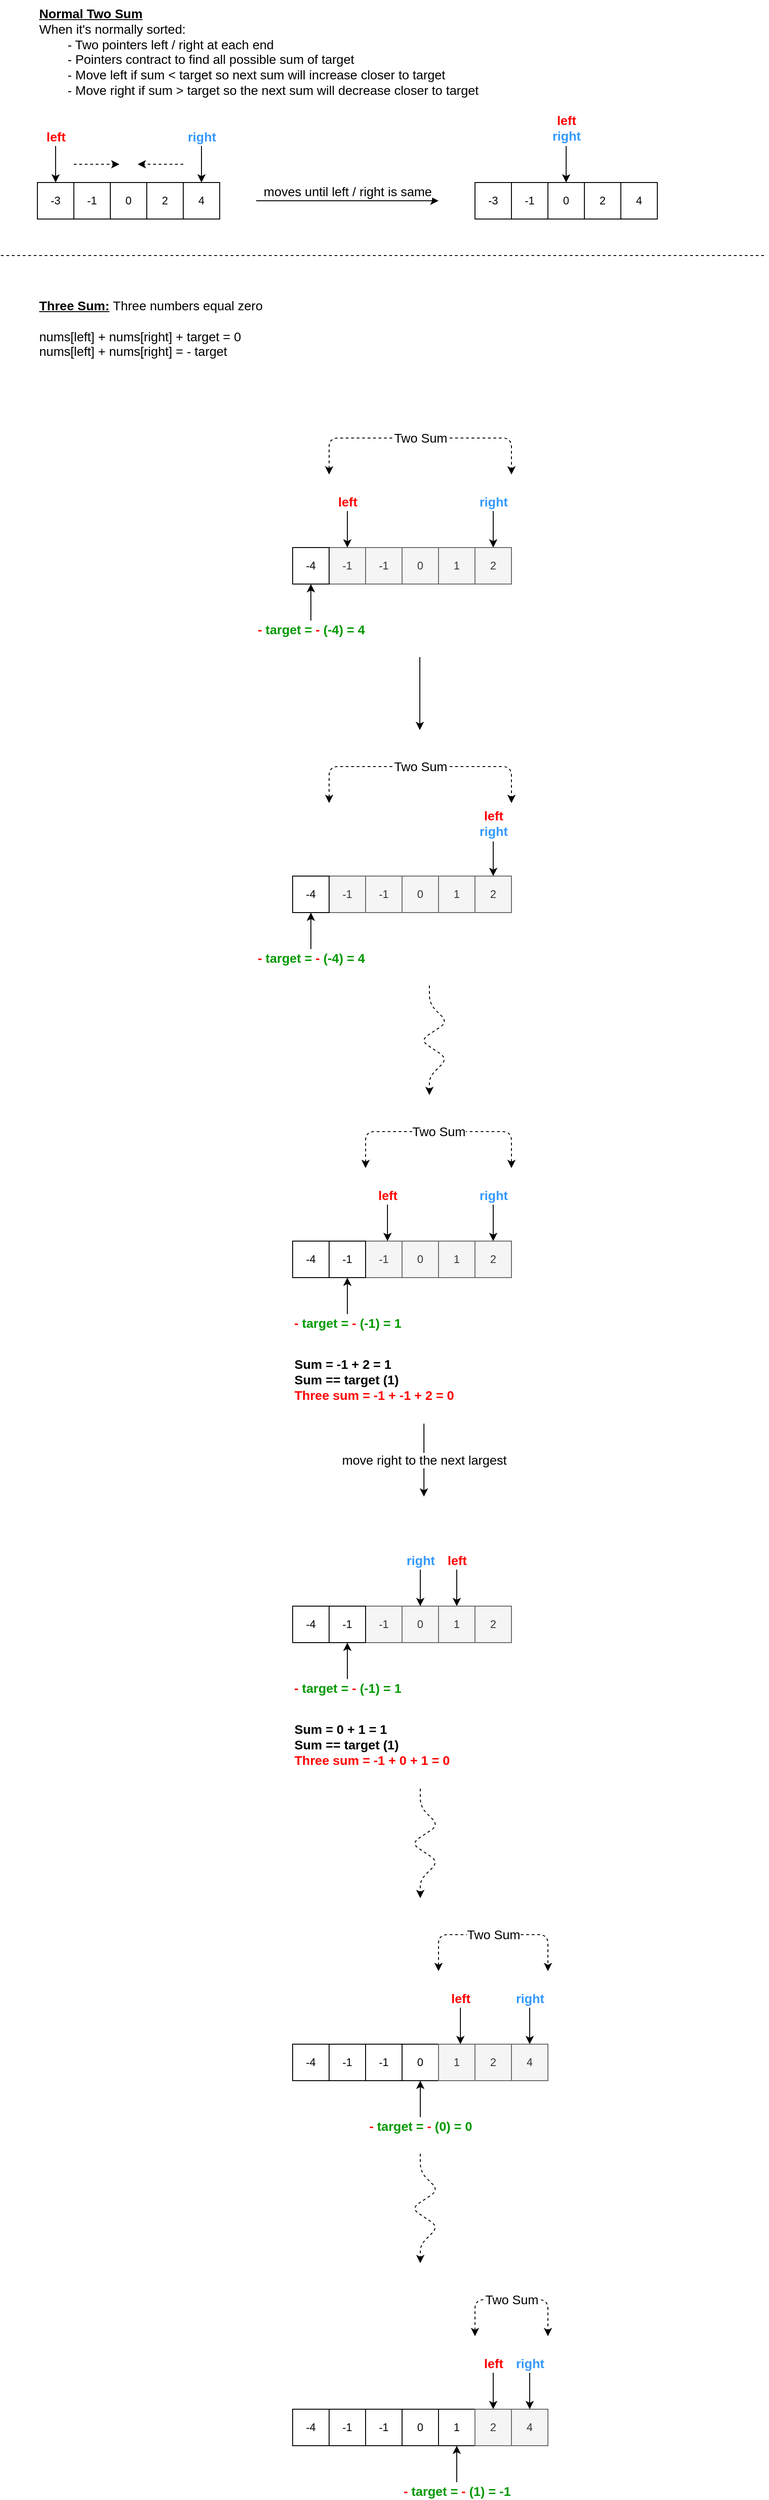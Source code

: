 <mxfile version="14.9.0" type="device"><diagram id="oloFFtSny5KsFjuhx8s8" name="Page-1"><mxGraphModel dx="1422" dy="805" grid="1" gridSize="10" guides="1" tooltips="1" connect="1" arrows="1" fold="1" page="1" pageScale="1" pageWidth="850" pageHeight="1100" math="0" shadow="0"><root><mxCell id="0"/><mxCell id="1" parent="0"/><mxCell id="YDQfxPyIQ3v0BvwUEyNf-18" value="0" style="rounded=0;whiteSpace=wrap;html=1;" parent="1" vertex="1"><mxGeometry x="120" y="240" width="40" height="40" as="geometry"/></mxCell><mxCell id="YDQfxPyIQ3v0BvwUEyNf-19" value="-1" style="rounded=0;whiteSpace=wrap;html=1;" parent="1" vertex="1"><mxGeometry x="80" y="240" width="40" height="40" as="geometry"/></mxCell><mxCell id="YDQfxPyIQ3v0BvwUEyNf-20" value="2" style="rounded=0;whiteSpace=wrap;html=1;" parent="1" vertex="1"><mxGeometry x="160" y="240" width="40" height="40" as="geometry"/></mxCell><mxCell id="YDQfxPyIQ3v0BvwUEyNf-21" value="-3" style="rounded=0;whiteSpace=wrap;html=1;" parent="1" vertex="1"><mxGeometry x="40" y="240" width="40" height="40" as="geometry"/></mxCell><mxCell id="YDQfxPyIQ3v0BvwUEyNf-22" value="4" style="rounded=0;whiteSpace=wrap;html=1;" parent="1" vertex="1"><mxGeometry x="200" y="240" width="40" height="40" as="geometry"/></mxCell><mxCell id="YDQfxPyIQ3v0BvwUEyNf-23" value="&lt;span&gt;&lt;b&gt;&lt;u&gt;Normal Two Sum&lt;/u&gt;&lt;/b&gt;&lt;br&gt;When it's normally sorted:&lt;br&gt;&lt;span style=&quot;white-space: pre&quot;&gt;&#9;&lt;/span&gt;- Two pointers left / right at each end&lt;br&gt;&lt;span style=&quot;white-space: pre&quot;&gt;&#9;&lt;/span&gt;- Pointers contract to find all possible sum of target&lt;br&gt;&lt;span style=&quot;white-space: pre&quot;&gt;&#9;&lt;/span&gt;- Move left if sum &amp;lt; target so next sum will increase closer to target&lt;br&gt;&lt;span style=&quot;white-space: pre&quot;&gt;&#9;&lt;/span&gt;- Move right if sum &amp;gt; target so the next sum will decrease closer to target&amp;nbsp;&lt;/span&gt;" style="text;html=1;strokeColor=none;fillColor=none;align=left;verticalAlign=top;whiteSpace=wrap;rounded=0;fontStyle=0;fontSize=14;spacingTop=0;" parent="1" vertex="1"><mxGeometry x="40" y="40" width="800" height="120" as="geometry"/></mxCell><mxCell id="YDQfxPyIQ3v0BvwUEyNf-24" value="&lt;font color=&quot;#ff0000&quot;&gt;left&lt;/font&gt;" style="endArrow=classic;html=1;fontStyle=1;fontSize=14;" parent="1" edge="1"><mxGeometry x="-1" y="-10" width="50" height="50" relative="1" as="geometry"><mxPoint x="60" y="200" as="sourcePoint"/><mxPoint x="60" y="240" as="targetPoint"/><mxPoint x="10" y="-10" as="offset"/></mxGeometry></mxCell><mxCell id="YDQfxPyIQ3v0BvwUEyNf-25" value="&lt;font color=&quot;#3399ff&quot;&gt;right&lt;/font&gt;" style="endArrow=classic;html=1;entryX=0.5;entryY=0;entryDx=0;entryDy=0;fontStyle=1;fontSize=14;" parent="1" target="YDQfxPyIQ3v0BvwUEyNf-22" edge="1"><mxGeometry x="-1" y="-10" width="50" height="50" relative="1" as="geometry"><mxPoint x="220" y="200" as="sourcePoint"/><mxPoint x="239" y="240" as="targetPoint"/><mxPoint x="10" y="-10" as="offset"/></mxGeometry></mxCell><mxCell id="YDQfxPyIQ3v0BvwUEyNf-26" value="" style="endArrow=classic;html=1;fontSize=14;dashed=1;" parent="1" edge="1"><mxGeometry width="50" height="50" relative="1" as="geometry"><mxPoint x="80" y="220" as="sourcePoint"/><mxPoint x="130" y="220" as="targetPoint"/></mxGeometry></mxCell><mxCell id="YDQfxPyIQ3v0BvwUEyNf-27" value="" style="endArrow=classic;html=1;fontSize=14;dashed=1;" parent="1" edge="1"><mxGeometry width="50" height="50" relative="1" as="geometry"><mxPoint x="200" y="220" as="sourcePoint"/><mxPoint x="150" y="220" as="targetPoint"/></mxGeometry></mxCell><mxCell id="YDQfxPyIQ3v0BvwUEyNf-28" value="0" style="rounded=0;whiteSpace=wrap;html=1;" parent="1" vertex="1"><mxGeometry x="600" y="240" width="40" height="40" as="geometry"/></mxCell><mxCell id="YDQfxPyIQ3v0BvwUEyNf-29" value="-1" style="rounded=0;whiteSpace=wrap;html=1;" parent="1" vertex="1"><mxGeometry x="560" y="240" width="40" height="40" as="geometry"/></mxCell><mxCell id="YDQfxPyIQ3v0BvwUEyNf-30" value="2" style="rounded=0;whiteSpace=wrap;html=1;" parent="1" vertex="1"><mxGeometry x="640" y="240" width="40" height="40" as="geometry"/></mxCell><mxCell id="YDQfxPyIQ3v0BvwUEyNf-31" value="-3" style="rounded=0;whiteSpace=wrap;html=1;" parent="1" vertex="1"><mxGeometry x="520" y="240" width="40" height="40" as="geometry"/></mxCell><mxCell id="YDQfxPyIQ3v0BvwUEyNf-32" value="4" style="rounded=0;whiteSpace=wrap;html=1;" parent="1" vertex="1"><mxGeometry x="680" y="240" width="40" height="40" as="geometry"/></mxCell><mxCell id="YDQfxPyIQ3v0BvwUEyNf-33" value="&lt;font color=&quot;#ff0000&quot;&gt;left&lt;/font&gt;&lt;br&gt;&lt;font color=&quot;#3399ff&quot;&gt;right&lt;/font&gt;" style="endArrow=classic;html=1;entryX=0.5;entryY=0;entryDx=0;entryDy=0;fontStyle=1;fontSize=14;" parent="1" target="YDQfxPyIQ3v0BvwUEyNf-28" edge="1"><mxGeometry x="-1" y="-20" width="50" height="50" relative="1" as="geometry"><mxPoint x="620" y="200" as="sourcePoint"/><mxPoint x="1040" y="310" as="targetPoint"/><mxPoint x="20" y="-20" as="offset"/></mxGeometry></mxCell><mxCell id="YDQfxPyIQ3v0BvwUEyNf-34" value="moves until left / right is same" style="endArrow=classic;html=1;fontSize=14;" parent="1" edge="1"><mxGeometry y="10" width="50" height="50" relative="1" as="geometry"><mxPoint x="280" y="260" as="sourcePoint"/><mxPoint x="480" y="260" as="targetPoint"/><mxPoint as="offset"/></mxGeometry></mxCell><mxCell id="YDQfxPyIQ3v0BvwUEyNf-35" value="&lt;u style=&quot;font-weight: bold&quot;&gt;Three Sum:&lt;/u&gt;&amp;nbsp;Three numbers equal zero&lt;br&gt;&lt;br&gt;nums[left] + nums[right] + target = 0&lt;br&gt;nums[left] + nums[right] = - target" style="text;html=1;strokeColor=none;fillColor=none;align=left;verticalAlign=top;whiteSpace=wrap;rounded=0;fontStyle=0;fontSize=14;spacingTop=0;" parent="1" vertex="1"><mxGeometry x="40" y="360" width="800" height="120" as="geometry"/></mxCell><mxCell id="YDQfxPyIQ3v0BvwUEyNf-36" value="" style="endArrow=none;html=1;dashed=1;" parent="1" edge="1"><mxGeometry width="50" height="50" relative="1" as="geometry"><mxPoint y="320" as="sourcePoint"/><mxPoint x="840" y="320" as="targetPoint"/></mxGeometry></mxCell><mxCell id="YDQfxPyIQ3v0BvwUEyNf-37" value="-1" style="rounded=0;whiteSpace=wrap;html=1;fillColor=#f5f5f5;strokeColor=#666666;fontColor=#333333;" parent="1" vertex="1"><mxGeometry x="400" y="1400" width="40" height="40" as="geometry"/></mxCell><mxCell id="YDQfxPyIQ3v0BvwUEyNf-38" value="-1" style="rounded=0;whiteSpace=wrap;html=1;" parent="1" vertex="1"><mxGeometry x="360" y="1400" width="40" height="40" as="geometry"/></mxCell><mxCell id="YDQfxPyIQ3v0BvwUEyNf-39" value="0" style="rounded=0;whiteSpace=wrap;html=1;fillColor=#f5f5f5;strokeColor=#666666;fontColor=#333333;" parent="1" vertex="1"><mxGeometry x="440" y="1400" width="40" height="40" as="geometry"/></mxCell><mxCell id="YDQfxPyIQ3v0BvwUEyNf-40" value="-4" style="rounded=0;whiteSpace=wrap;html=1;" parent="1" vertex="1"><mxGeometry x="320" y="1400" width="40" height="40" as="geometry"/></mxCell><mxCell id="YDQfxPyIQ3v0BvwUEyNf-42" value="&lt;font color=&quot;#ff0000&quot;&gt;left&lt;/font&gt;" style="endArrow=classic;html=1;fontStyle=1;fontSize=14;" parent="1" edge="1"><mxGeometry x="-1" y="-10" width="50" height="50" relative="1" as="geometry"><mxPoint x="424" y="1360" as="sourcePoint"/><mxPoint x="424" y="1400" as="targetPoint"/><mxPoint x="10" y="-10" as="offset"/></mxGeometry></mxCell><mxCell id="YDQfxPyIQ3v0BvwUEyNf-43" value="&lt;font color=&quot;#3399ff&quot;&gt;right&lt;/font&gt;" style="endArrow=classic;html=1;entryX=0.5;entryY=0;entryDx=0;entryDy=0;fontStyle=1;fontSize=14;" parent="1" target="YDQfxPyIQ3v0BvwUEyNf-47" edge="1"><mxGeometry x="-1" y="-10" width="50" height="50" relative="1" as="geometry"><mxPoint x="540" y="1360" as="sourcePoint"/><mxPoint x="580" y="1400" as="targetPoint"/><mxPoint x="10" y="-10" as="offset"/></mxGeometry></mxCell><mxCell id="YDQfxPyIQ3v0BvwUEyNf-46" value="1" style="rounded=0;whiteSpace=wrap;html=1;fillColor=#f5f5f5;strokeColor=#666666;fontColor=#333333;" parent="1" vertex="1"><mxGeometry x="480" y="1400" width="40" height="40" as="geometry"/></mxCell><mxCell id="YDQfxPyIQ3v0BvwUEyNf-47" value="2" style="rounded=0;whiteSpace=wrap;html=1;fillColor=#f5f5f5;strokeColor=#666666;fontColor=#333333;" parent="1" vertex="1"><mxGeometry x="520" y="1400" width="40" height="40" as="geometry"/></mxCell><mxCell id="YDQfxPyIQ3v0BvwUEyNf-49" value="&lt;font color=&quot;#ff0000&quot;&gt;-&lt;/font&gt;&lt;font color=&quot;#009900&quot;&gt; target = &lt;/font&gt;&lt;font color=&quot;#ff0000&quot;&gt;-&lt;/font&gt;&lt;font color=&quot;#009900&quot;&gt; (-1) = 1&lt;/font&gt;" style="endArrow=classic;html=1;fontStyle=1;fontSize=14;entryX=0.5;entryY=1;entryDx=0;entryDy=0;" parent="1" target="YDQfxPyIQ3v0BvwUEyNf-38" edge="1"><mxGeometry x="-1" y="-10" width="50" height="50" relative="1" as="geometry"><mxPoint x="380" y="1480" as="sourcePoint"/><mxPoint x="434" y="1510" as="targetPoint"/><mxPoint x="-10" y="10" as="offset"/></mxGeometry></mxCell><mxCell id="YDQfxPyIQ3v0BvwUEyNf-50" value="-1" style="rounded=0;whiteSpace=wrap;html=1;fillColor=#f5f5f5;strokeColor=#666666;fontColor=#333333;" parent="1" vertex="1"><mxGeometry x="400" y="1800" width="40" height="40" as="geometry"/></mxCell><mxCell id="YDQfxPyIQ3v0BvwUEyNf-51" value="-1" style="rounded=0;whiteSpace=wrap;html=1;" parent="1" vertex="1"><mxGeometry x="360" y="1800" width="40" height="40" as="geometry"/></mxCell><mxCell id="YDQfxPyIQ3v0BvwUEyNf-52" value="0" style="rounded=0;whiteSpace=wrap;html=1;fillColor=#f5f5f5;strokeColor=#666666;fontColor=#333333;" parent="1" vertex="1"><mxGeometry x="440" y="1800" width="40" height="40" as="geometry"/></mxCell><mxCell id="YDQfxPyIQ3v0BvwUEyNf-53" value="-4" style="rounded=0;whiteSpace=wrap;html=1;" parent="1" vertex="1"><mxGeometry x="320" y="1800" width="40" height="40" as="geometry"/></mxCell><mxCell id="YDQfxPyIQ3v0BvwUEyNf-55" value="&lt;font color=&quot;#ff0000&quot;&gt;left&lt;/font&gt;" style="endArrow=classic;html=1;fontStyle=1;fontSize=14;entryX=0.5;entryY=0;entryDx=0;entryDy=0;" parent="1" edge="1" target="YDQfxPyIQ3v0BvwUEyNf-57"><mxGeometry x="-1" y="-10" width="50" height="50" relative="1" as="geometry"><mxPoint x="500" y="1760" as="sourcePoint"/><mxPoint x="424" y="1800" as="targetPoint"/><mxPoint x="10" y="-10" as="offset"/></mxGeometry></mxCell><mxCell id="YDQfxPyIQ3v0BvwUEyNf-56" value="&lt;font color=&quot;#3399ff&quot;&gt;right&lt;/font&gt;" style="endArrow=classic;html=1;fontStyle=1;fontSize=14;entryX=0.5;entryY=0;entryDx=0;entryDy=0;" parent="1" target="YDQfxPyIQ3v0BvwUEyNf-52" edge="1"><mxGeometry x="-1" y="-10" width="50" height="50" relative="1" as="geometry"><mxPoint x="460" y="1760" as="sourcePoint"/><mxPoint x="420" y="1790" as="targetPoint"/><mxPoint x="10" y="-10" as="offset"/></mxGeometry></mxCell><mxCell id="YDQfxPyIQ3v0BvwUEyNf-57" value="1" style="rounded=0;whiteSpace=wrap;html=1;fillColor=#f5f5f5;strokeColor=#666666;fontColor=#333333;" parent="1" vertex="1"><mxGeometry x="480" y="1800" width="40" height="40" as="geometry"/></mxCell><mxCell id="YDQfxPyIQ3v0BvwUEyNf-58" value="2" style="rounded=0;whiteSpace=wrap;html=1;fillColor=#f5f5f5;strokeColor=#666666;fontColor=#333333;" parent="1" vertex="1"><mxGeometry x="520" y="1800" width="40" height="40" as="geometry"/></mxCell><mxCell id="YDQfxPyIQ3v0BvwUEyNf-60" value="&lt;font color=&quot;#ff0000&quot;&gt;-&lt;/font&gt;&lt;font color=&quot;#009900&quot;&gt; target = &lt;/font&gt;&lt;font color=&quot;#ff0000&quot;&gt;-&lt;/font&gt;&lt;font color=&quot;#009900&quot;&gt; (-1) = 1&lt;/font&gt;" style="endArrow=classic;html=1;fontStyle=1;fontSize=14;entryX=0.5;entryY=1;entryDx=0;entryDy=0;" parent="1" target="YDQfxPyIQ3v0BvwUEyNf-51" edge="1"><mxGeometry x="-1" y="-10" width="50" height="50" relative="1" as="geometry"><mxPoint x="380" y="1880" as="sourcePoint"/><mxPoint x="20" y="1850" as="targetPoint"/><mxPoint x="-10" y="10" as="offset"/></mxGeometry></mxCell><mxCell id="YDQfxPyIQ3v0BvwUEyNf-61" value="Sum = -1 + 2 = 1&lt;br&gt;Sum == target (1)&lt;br&gt;&lt;span style=&quot;color: rgb(255 , 0 , 0)&quot;&gt;Three sum = -1 + -1 + 2 = 0&lt;/span&gt;" style="text;html=1;strokeColor=none;fillColor=none;align=left;verticalAlign=top;whiteSpace=wrap;rounded=0;fontSize=14;fontStyle=1" parent="1" vertex="1"><mxGeometry x="320" y="1520" width="240" height="80" as="geometry"/></mxCell><mxCell id="YDQfxPyIQ3v0BvwUEyNf-62" value="move right to the next largest" style="endArrow=classic;html=1;fontSize=14;" parent="1" edge="1"><mxGeometry width="50" height="50" relative="1" as="geometry"><mxPoint x="464" y="1600" as="sourcePoint"/><mxPoint x="464" y="1680" as="targetPoint"/><mxPoint as="offset"/></mxGeometry></mxCell><mxCell id="YDQfxPyIQ3v0BvwUEyNf-63" value="Sum = 0 + 1 = 1&lt;br&gt;Sum == target (1)&lt;br&gt;&lt;font color=&quot;#ff0000&quot;&gt;Three sum = -1 + 0 + 1 = 0&lt;/font&gt;" style="text;html=1;strokeColor=none;fillColor=none;align=left;verticalAlign=top;whiteSpace=wrap;rounded=0;fontSize=14;fontStyle=1" parent="1" vertex="1"><mxGeometry x="320" y="1920" width="240" height="80" as="geometry"/></mxCell><mxCell id="YDQfxPyIQ3v0BvwUEyNf-65" value="" style="endArrow=classic;html=1;dashed=1;fontSize=14;fontColor=#7F00FF;" parent="1" edge="1"><mxGeometry width="50" height="50" relative="1" as="geometry"><mxPoint x="460" y="2000" as="sourcePoint"/><mxPoint x="460" y="2120" as="targetPoint"/><Array as="points"><mxPoint x="460" y="2020"/><mxPoint x="480" y="2040"/><mxPoint x="450" y="2060"/><mxPoint x="480" y="2080"/><mxPoint x="460" y="2100"/></Array></mxGeometry></mxCell><mxCell id="YDQfxPyIQ3v0BvwUEyNf-67" value="-1" style="rounded=0;whiteSpace=wrap;html=1;" parent="1" vertex="1"><mxGeometry x="400" y="2280" width="40" height="40" as="geometry"/></mxCell><mxCell id="YDQfxPyIQ3v0BvwUEyNf-68" value="-1" style="rounded=0;whiteSpace=wrap;html=1;" parent="1" vertex="1"><mxGeometry x="360" y="2280" width="40" height="40" as="geometry"/></mxCell><mxCell id="YDQfxPyIQ3v0BvwUEyNf-69" value="0" style="rounded=0;whiteSpace=wrap;html=1;" parent="1" vertex="1"><mxGeometry x="440" y="2280" width="40" height="40" as="geometry"/></mxCell><mxCell id="YDQfxPyIQ3v0BvwUEyNf-70" value="-4" style="rounded=0;whiteSpace=wrap;html=1;" parent="1" vertex="1"><mxGeometry x="320" y="2280" width="40" height="40" as="geometry"/></mxCell><mxCell id="YDQfxPyIQ3v0BvwUEyNf-71" value="4" style="rounded=0;whiteSpace=wrap;html=1;fillColor=#f5f5f5;strokeColor=#666666;fontColor=#333333;" parent="1" vertex="1"><mxGeometry x="560" y="2280" width="40" height="40" as="geometry"/></mxCell><mxCell id="YDQfxPyIQ3v0BvwUEyNf-72" value="&lt;font color=&quot;#ff0000&quot;&gt;left&lt;/font&gt;" style="endArrow=classic;html=1;fontStyle=1;fontSize=14;" parent="1" edge="1"><mxGeometry x="-1" y="-10" width="50" height="50" relative="1" as="geometry"><mxPoint x="504" y="2240" as="sourcePoint"/><mxPoint x="504" y="2280" as="targetPoint"/><mxPoint x="10" y="-10" as="offset"/></mxGeometry></mxCell><mxCell id="YDQfxPyIQ3v0BvwUEyNf-73" value="&lt;font color=&quot;#3399ff&quot;&gt;right&lt;/font&gt;" style="endArrow=classic;html=1;entryX=0.5;entryY=0;entryDx=0;entryDy=0;fontStyle=1;fontSize=14;" parent="1" target="YDQfxPyIQ3v0BvwUEyNf-71" edge="1"><mxGeometry x="-1" y="-10" width="50" height="50" relative="1" as="geometry"><mxPoint x="580" y="2240" as="sourcePoint"/><mxPoint x="599" y="2280" as="targetPoint"/><mxPoint x="10" y="-10" as="offset"/></mxGeometry></mxCell><mxCell id="YDQfxPyIQ3v0BvwUEyNf-74" value="1" style="rounded=0;whiteSpace=wrap;html=1;fillColor=#f5f5f5;strokeColor=#666666;fontColor=#333333;" parent="1" vertex="1"><mxGeometry x="480" y="2280" width="40" height="40" as="geometry"/></mxCell><mxCell id="YDQfxPyIQ3v0BvwUEyNf-75" value="2" style="rounded=0;whiteSpace=wrap;html=1;fillColor=#f5f5f5;strokeColor=#666666;fontColor=#333333;" parent="1" vertex="1"><mxGeometry x="520" y="2280" width="40" height="40" as="geometry"/></mxCell><mxCell id="YDQfxPyIQ3v0BvwUEyNf-76" value="&lt;font color=&quot;#ff0000&quot;&gt;-&lt;/font&gt;&lt;font color=&quot;#009900&quot;&gt; target = &lt;/font&gt;&lt;font color=&quot;#ff0000&quot;&gt;-&lt;/font&gt;&lt;font color=&quot;#009900&quot;&gt; (0) = 0&lt;/font&gt;" style="endArrow=classic;html=1;fontStyle=1;fontSize=14;entryX=0.5;entryY=1;entryDx=0;entryDy=0;" parent="1" edge="1"><mxGeometry x="-1" y="-10" width="50" height="50" relative="1" as="geometry"><mxPoint x="460" y="2360" as="sourcePoint"/><mxPoint x="460" y="2320" as="targetPoint"/><mxPoint x="-10" y="10" as="offset"/></mxGeometry></mxCell><mxCell id="YDQfxPyIQ3v0BvwUEyNf-80" value="&lt;font color=&quot;#000000&quot;&gt;Two Sum&lt;/font&gt;" style="endArrow=classic;startArrow=classic;html=1;dashed=1;fontSize=14;fontColor=#7F00FF;" parent="1" edge="1"><mxGeometry width="50" height="50" relative="1" as="geometry"><mxPoint x="400" y="1320" as="sourcePoint"/><mxPoint x="560" y="1320" as="targetPoint"/><Array as="points"><mxPoint x="400" y="1280"/><mxPoint x="560" y="1280"/></Array></mxGeometry></mxCell><mxCell id="YDQfxPyIQ3v0BvwUEyNf-81" value="&lt;font color=&quot;#000000&quot;&gt;Two Sum&lt;/font&gt;" style="endArrow=classic;startArrow=classic;html=1;dashed=1;fontSize=14;fontColor=#7F00FF;" parent="1" edge="1"><mxGeometry width="50" height="50" relative="1" as="geometry"><mxPoint x="480" y="2200" as="sourcePoint"/><mxPoint x="600" y="2200" as="targetPoint"/><Array as="points"><mxPoint x="480" y="2160"/><mxPoint x="600" y="2160"/></Array></mxGeometry></mxCell><mxCell id="YDQfxPyIQ3v0BvwUEyNf-82" value="-1" style="rounded=0;whiteSpace=wrap;html=1;fillColor=#f5f5f5;strokeColor=#666666;fontColor=#333333;" parent="1" vertex="1"><mxGeometry x="400" y="640" width="40" height="40" as="geometry"/></mxCell><mxCell id="YDQfxPyIQ3v0BvwUEyNf-83" value="-1" style="rounded=0;whiteSpace=wrap;html=1;fillColor=#f5f5f5;strokeColor=#666666;fontColor=#333333;" parent="1" vertex="1"><mxGeometry x="360" y="640" width="40" height="40" as="geometry"/></mxCell><mxCell id="YDQfxPyIQ3v0BvwUEyNf-84" value="0" style="rounded=0;whiteSpace=wrap;html=1;fillColor=#f5f5f5;strokeColor=#666666;fontColor=#333333;" parent="1" vertex="1"><mxGeometry x="440" y="640" width="40" height="40" as="geometry"/></mxCell><mxCell id="YDQfxPyIQ3v0BvwUEyNf-85" value="-4" style="rounded=0;whiteSpace=wrap;html=1;" parent="1" vertex="1"><mxGeometry x="320" y="640" width="40" height="40" as="geometry"/></mxCell><mxCell id="YDQfxPyIQ3v0BvwUEyNf-87" value="&lt;font color=&quot;#ff0000&quot;&gt;left&lt;/font&gt;" style="endArrow=classic;html=1;fontStyle=1;fontSize=14;entryX=0.5;entryY=0;entryDx=0;entryDy=0;" parent="1" target="YDQfxPyIQ3v0BvwUEyNf-83" edge="1"><mxGeometry x="-1" y="-10" width="50" height="50" relative="1" as="geometry"><mxPoint x="380" y="600" as="sourcePoint"/><mxPoint x="424" y="640" as="targetPoint"/><mxPoint x="10" y="-10" as="offset"/></mxGeometry></mxCell><mxCell id="YDQfxPyIQ3v0BvwUEyNf-88" value="&lt;font color=&quot;#3399ff&quot;&gt;right&lt;/font&gt;" style="endArrow=classic;html=1;fontStyle=1;fontSize=14;entryX=0.5;entryY=0;entryDx=0;entryDy=0;" parent="1" target="YDQfxPyIQ3v0BvwUEyNf-90" edge="1"><mxGeometry x="-1" y="-10" width="50" height="50" relative="1" as="geometry"><mxPoint x="540" y="600" as="sourcePoint"/><mxPoint x="580" y="630" as="targetPoint"/><mxPoint x="10" y="-10" as="offset"/></mxGeometry></mxCell><mxCell id="YDQfxPyIQ3v0BvwUEyNf-89" value="1" style="rounded=0;whiteSpace=wrap;html=1;fillColor=#f5f5f5;strokeColor=#666666;fontColor=#333333;" parent="1" vertex="1"><mxGeometry x="480" y="640" width="40" height="40" as="geometry"/></mxCell><mxCell id="YDQfxPyIQ3v0BvwUEyNf-90" value="2" style="rounded=0;whiteSpace=wrap;html=1;fillColor=#f5f5f5;strokeColor=#666666;fontColor=#333333;" parent="1" vertex="1"><mxGeometry x="520" y="640" width="40" height="40" as="geometry"/></mxCell><mxCell id="YDQfxPyIQ3v0BvwUEyNf-91" value="&lt;font color=&quot;#ff0000&quot;&gt;-&lt;/font&gt;&lt;font color=&quot;#009900&quot;&gt; target = &lt;/font&gt;&lt;font color=&quot;#ff0000&quot;&gt;-&lt;/font&gt;&lt;font color=&quot;#009900&quot;&gt; (-4) = 4&lt;/font&gt;" style="endArrow=classic;html=1;fontStyle=1;fontSize=14;entryX=0.5;entryY=1;entryDx=0;entryDy=0;" parent="1" target="YDQfxPyIQ3v0BvwUEyNf-85" edge="1"><mxGeometry x="-1" y="-10" width="50" height="50" relative="1" as="geometry"><mxPoint x="340" y="720" as="sourcePoint"/><mxPoint x="434" y="750" as="targetPoint"/><mxPoint x="-10" y="10" as="offset"/></mxGeometry></mxCell><mxCell id="YDQfxPyIQ3v0BvwUEyNf-92" value="&lt;font color=&quot;#000000&quot;&gt;Two Sum&lt;/font&gt;" style="endArrow=classic;startArrow=classic;html=1;dashed=1;fontSize=14;fontColor=#7F00FF;" parent="1" edge="1"><mxGeometry width="50" height="50" relative="1" as="geometry"><mxPoint x="360" y="560" as="sourcePoint"/><mxPoint x="560" y="560" as="targetPoint"/><Array as="points"><mxPoint x="360" y="520"/><mxPoint x="560" y="520"/></Array></mxGeometry></mxCell><mxCell id="YDQfxPyIQ3v0BvwUEyNf-104" value="" style="endArrow=classic;html=1;fontSize=14;" parent="1" edge="1"><mxGeometry width="50" height="50" relative="1" as="geometry"><mxPoint x="459.5" y="760" as="sourcePoint"/><mxPoint x="459.5" y="840" as="targetPoint"/><mxPoint as="offset"/></mxGeometry></mxCell><mxCell id="YDQfxPyIQ3v0BvwUEyNf-105" value="-1" style="rounded=0;whiteSpace=wrap;html=1;fillColor=#f5f5f5;strokeColor=#666666;fontColor=#333333;" parent="1" vertex="1"><mxGeometry x="400" y="1000" width="40" height="40" as="geometry"/></mxCell><mxCell id="YDQfxPyIQ3v0BvwUEyNf-106" value="-1" style="rounded=0;whiteSpace=wrap;html=1;fillColor=#f5f5f5;strokeColor=#666666;fontColor=#333333;" parent="1" vertex="1"><mxGeometry x="360" y="1000" width="40" height="40" as="geometry"/></mxCell><mxCell id="YDQfxPyIQ3v0BvwUEyNf-107" value="0" style="rounded=0;whiteSpace=wrap;html=1;fillColor=#f5f5f5;strokeColor=#666666;fontColor=#333333;" parent="1" vertex="1"><mxGeometry x="440" y="1000" width="40" height="40" as="geometry"/></mxCell><mxCell id="YDQfxPyIQ3v0BvwUEyNf-108" value="-4" style="rounded=0;whiteSpace=wrap;html=1;" parent="1" vertex="1"><mxGeometry x="320" y="1000" width="40" height="40" as="geometry"/></mxCell><mxCell id="YDQfxPyIQ3v0BvwUEyNf-112" value="1" style="rounded=0;whiteSpace=wrap;html=1;fillColor=#f5f5f5;strokeColor=#666666;fontColor=#333333;" parent="1" vertex="1"><mxGeometry x="480" y="1000" width="40" height="40" as="geometry"/></mxCell><mxCell id="YDQfxPyIQ3v0BvwUEyNf-113" value="2" style="rounded=0;whiteSpace=wrap;html=1;fillColor=#f5f5f5;strokeColor=#666666;fontColor=#333333;" parent="1" vertex="1"><mxGeometry x="520" y="1000" width="40" height="40" as="geometry"/></mxCell><mxCell id="YDQfxPyIQ3v0BvwUEyNf-114" value="&lt;font color=&quot;#ff0000&quot;&gt;-&lt;/font&gt;&lt;font color=&quot;#009900&quot;&gt; target = &lt;/font&gt;&lt;font color=&quot;#ff0000&quot;&gt;-&lt;/font&gt;&lt;font color=&quot;#009900&quot;&gt; (-4) = 4&lt;/font&gt;" style="endArrow=classic;html=1;fontStyle=1;fontSize=14;entryX=0.5;entryY=1;entryDx=0;entryDy=0;" parent="1" target="YDQfxPyIQ3v0BvwUEyNf-108" edge="1"><mxGeometry x="-1" y="-10" width="50" height="50" relative="1" as="geometry"><mxPoint x="340" y="1080" as="sourcePoint"/><mxPoint x="434" y="1110" as="targetPoint"/><mxPoint x="-10" y="10" as="offset"/></mxGeometry></mxCell><mxCell id="YDQfxPyIQ3v0BvwUEyNf-115" value="&lt;font color=&quot;#000000&quot;&gt;Two Sum&lt;/font&gt;" style="endArrow=classic;startArrow=classic;html=1;dashed=1;fontSize=14;fontColor=#7F00FF;" parent="1" edge="1"><mxGeometry width="50" height="50" relative="1" as="geometry"><mxPoint x="360" y="920" as="sourcePoint"/><mxPoint x="560" y="920" as="targetPoint"/><Array as="points"><mxPoint x="360" y="880"/><mxPoint x="560" y="880"/></Array></mxGeometry></mxCell><mxCell id="YDQfxPyIQ3v0BvwUEyNf-116" value="&lt;font color=&quot;#ff0000&quot;&gt;left&lt;/font&gt;&lt;br&gt;&lt;font color=&quot;#3399ff&quot;&gt;right&lt;/font&gt;" style="endArrow=classic;html=1;fontStyle=1;fontSize=14;entryX=0.5;entryY=0;entryDx=0;entryDy=0;" parent="1" target="YDQfxPyIQ3v0BvwUEyNf-113" edge="1"><mxGeometry x="-1" y="-20" width="50" height="50" relative="1" as="geometry"><mxPoint x="540" y="962" as="sourcePoint"/><mxPoint x="580" y="990" as="targetPoint"/><mxPoint x="20" y="-20" as="offset"/></mxGeometry></mxCell><mxCell id="YDQfxPyIQ3v0BvwUEyNf-118" value="" style="endArrow=classic;html=1;dashed=1;fontSize=14;fontColor=#7F00FF;" parent="1" edge="1"><mxGeometry width="50" height="50" relative="1" as="geometry"><mxPoint x="470" y="1120" as="sourcePoint"/><mxPoint x="470" y="1240" as="targetPoint"/><Array as="points"><mxPoint x="470" y="1140"/><mxPoint x="490" y="1160"/><mxPoint x="460" y="1180"/><mxPoint x="490" y="1200"/><mxPoint x="470" y="1220"/></Array></mxGeometry></mxCell><mxCell id="YDQfxPyIQ3v0BvwUEyNf-119" value="" style="endArrow=classic;html=1;dashed=1;fontSize=14;fontColor=#7F00FF;" parent="1" edge="1"><mxGeometry width="50" height="50" relative="1" as="geometry"><mxPoint x="460" y="2400" as="sourcePoint"/><mxPoint x="460" y="2520" as="targetPoint"/><Array as="points"><mxPoint x="460" y="2420"/><mxPoint x="480" y="2440"/><mxPoint x="450" y="2460"/><mxPoint x="480" y="2480"/><mxPoint x="460" y="2500"/></Array></mxGeometry></mxCell><mxCell id="YDQfxPyIQ3v0BvwUEyNf-120" value="-1" style="rounded=0;whiteSpace=wrap;html=1;" parent="1" vertex="1"><mxGeometry x="400" y="2680" width="40" height="40" as="geometry"/></mxCell><mxCell id="YDQfxPyIQ3v0BvwUEyNf-121" value="-1" style="rounded=0;whiteSpace=wrap;html=1;" parent="1" vertex="1"><mxGeometry x="360" y="2680" width="40" height="40" as="geometry"/></mxCell><mxCell id="YDQfxPyIQ3v0BvwUEyNf-122" value="0" style="rounded=0;whiteSpace=wrap;html=1;" parent="1" vertex="1"><mxGeometry x="440" y="2680" width="40" height="40" as="geometry"/></mxCell><mxCell id="YDQfxPyIQ3v0BvwUEyNf-123" value="-4" style="rounded=0;whiteSpace=wrap;html=1;" parent="1" vertex="1"><mxGeometry x="320" y="2680" width="40" height="40" as="geometry"/></mxCell><mxCell id="YDQfxPyIQ3v0BvwUEyNf-124" value="4" style="rounded=0;whiteSpace=wrap;html=1;fillColor=#f5f5f5;strokeColor=#666666;fontColor=#333333;" parent="1" vertex="1"><mxGeometry x="560" y="2680" width="40" height="40" as="geometry"/></mxCell><mxCell id="YDQfxPyIQ3v0BvwUEyNf-125" value="&lt;font color=&quot;#ff0000&quot;&gt;left&lt;/font&gt;" style="endArrow=classic;html=1;fontStyle=1;fontSize=14;entryX=0.5;entryY=0;entryDx=0;entryDy=0;" parent="1" target="YDQfxPyIQ3v0BvwUEyNf-128" edge="1"><mxGeometry x="-1" y="-10" width="50" height="50" relative="1" as="geometry"><mxPoint x="540" y="2640" as="sourcePoint"/><mxPoint x="504" y="2680" as="targetPoint"/><mxPoint x="10" y="-10" as="offset"/></mxGeometry></mxCell><mxCell id="YDQfxPyIQ3v0BvwUEyNf-126" value="&lt;font color=&quot;#3399ff&quot;&gt;right&lt;/font&gt;" style="endArrow=classic;html=1;entryX=0.5;entryY=0;entryDx=0;entryDy=0;fontStyle=1;fontSize=14;" parent="1" target="YDQfxPyIQ3v0BvwUEyNf-124" edge="1"><mxGeometry x="-1" y="-10" width="50" height="50" relative="1" as="geometry"><mxPoint x="580" y="2640" as="sourcePoint"/><mxPoint x="599" y="2680" as="targetPoint"/><mxPoint x="10" y="-10" as="offset"/></mxGeometry></mxCell><mxCell id="YDQfxPyIQ3v0BvwUEyNf-127" value="1" style="rounded=0;whiteSpace=wrap;html=1;" parent="1" vertex="1"><mxGeometry x="480" y="2680" width="40" height="40" as="geometry"/></mxCell><mxCell id="YDQfxPyIQ3v0BvwUEyNf-128" value="2" style="rounded=0;whiteSpace=wrap;html=1;fillColor=#f5f5f5;strokeColor=#666666;fontColor=#333333;" parent="1" vertex="1"><mxGeometry x="520" y="2680" width="40" height="40" as="geometry"/></mxCell><mxCell id="YDQfxPyIQ3v0BvwUEyNf-129" value="&lt;font color=&quot;#ff0000&quot;&gt;-&lt;/font&gt;&lt;font color=&quot;#009900&quot;&gt; target = &lt;/font&gt;&lt;font color=&quot;#ff0000&quot;&gt;-&lt;/font&gt;&lt;font color=&quot;#009900&quot;&gt; (1) = -1&lt;/font&gt;" style="endArrow=classic;html=1;fontStyle=1;fontSize=14;entryX=0.5;entryY=1;entryDx=0;entryDy=0;" parent="1" edge="1"><mxGeometry x="-1" y="-10" width="50" height="50" relative="1" as="geometry"><mxPoint x="500" y="2760" as="sourcePoint"/><mxPoint x="500" y="2720" as="targetPoint"/><mxPoint x="-10" y="10" as="offset"/></mxGeometry></mxCell><mxCell id="YDQfxPyIQ3v0BvwUEyNf-130" value="&lt;font color=&quot;#000000&quot;&gt;Two Sum&lt;/font&gt;" style="endArrow=classic;startArrow=classic;html=1;dashed=1;fontSize=14;fontColor=#7F00FF;" parent="1" edge="1"><mxGeometry width="50" height="50" relative="1" as="geometry"><mxPoint x="520" y="2600" as="sourcePoint"/><mxPoint x="600" y="2600" as="targetPoint"/><Array as="points"><mxPoint x="520" y="2560"/><mxPoint x="600" y="2560"/></Array></mxGeometry></mxCell></root></mxGraphModel></diagram></mxfile>